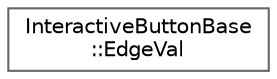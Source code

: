 digraph "类继承关系图"
{
 // LATEX_PDF_SIZE
  bgcolor="transparent";
  edge [fontname=Helvetica,fontsize=10,labelfontname=Helvetica,labelfontsize=10];
  node [fontname=Helvetica,fontsize=10,shape=box,height=0.2,width=0.4];
  rankdir="LR";
  Node0 [id="Node000000",label="InteractiveButtonBase\l::EdgeVal",height=0.2,width=0.4,color="grey40", fillcolor="white", style="filled",URL="$struct_interactive_button_base_1_1_edge_val.html",tooltip="四周边界 padding 配置"];
}

